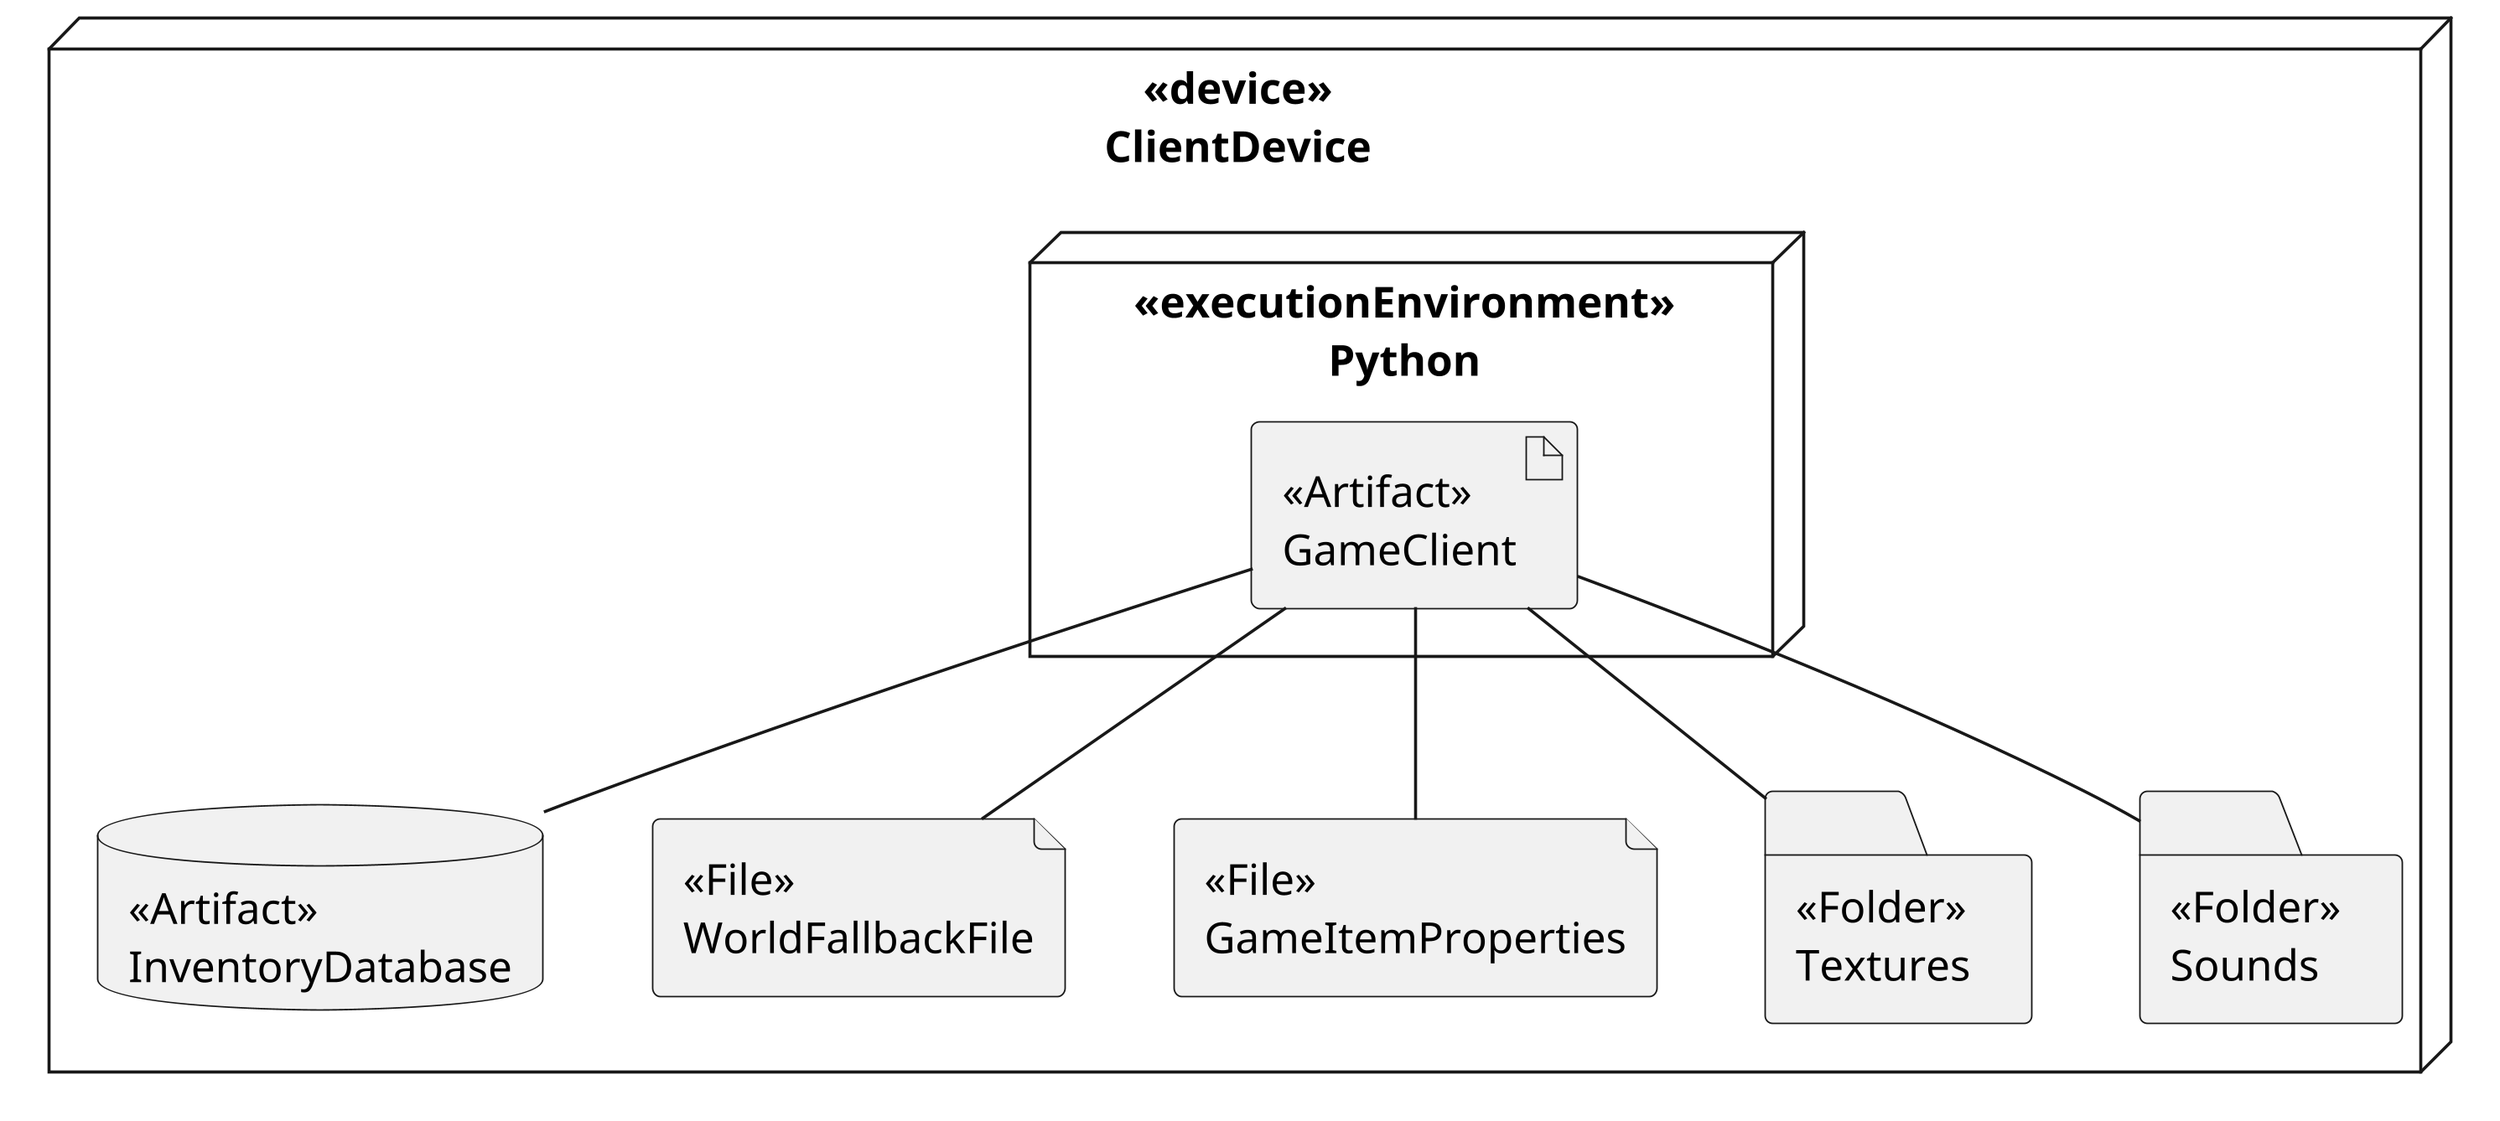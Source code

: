@startuml deployment
skinparam Dpi 350
skinparam Monochrome true
skinparam Shadowing false

node <<device>>\nClientDevice as ClientDevice  { 
node <<executionEnvironment>>\nPython as Python {
    artifact <<Artifact>>\nGameClient as GameClient{

    }
}
database <<Artifact>>\nInventoryDatabase as InventoryDatabase {
    
}

file <<File>>\nWorldFallbackFile as WorldFile{

}

file <<File>>\nGameItemProperties as GameItems {
    
}
folder <<Folder>>\nTextures as Textures {

}
folder <<Folder>>\nSounds as Sounds {

}
}
GameClient -- InventoryDatabase
GameClient -- WorldFile
GameClient -- Textures
GameClient -- Sounds
GameClient -- GameItems
@enduml